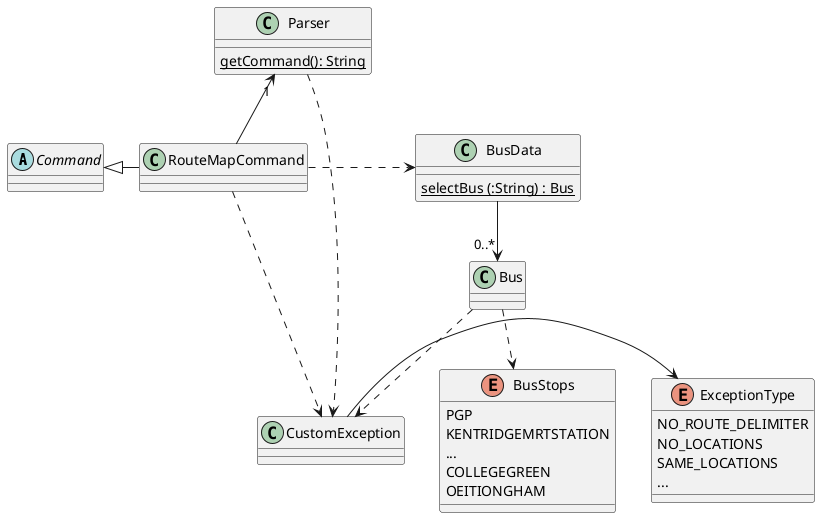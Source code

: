 @startuml

abstract class Command
Class RouteMapCommand
Class Parser{
{static} getCommand(): String
}

Class BusData {
{static} selectBus (:String) : Bus
}
Class Bus {
}

enum BusStops {
PGP
KENTRIDGEMRTSTATION
...
COLLEGEGREEN
OEITIONGHAM
}

enum ExceptionType {
NO_ROUTE_DELIMITER
NO_LOCATIONS
SAME_LOCATIONS
...
}

Command <|- RouteMapCommand
Parser "1"<--down RouteMapCommand
RouteMapCommand .> BusData
BusData --> "0..*" Bus
Bus ..> BusStops
RouteMapCommand ..> CustomException
Parser ..> CustomException
Bus ..> CustomException
CustomException -> ExceptionType


@enduml
